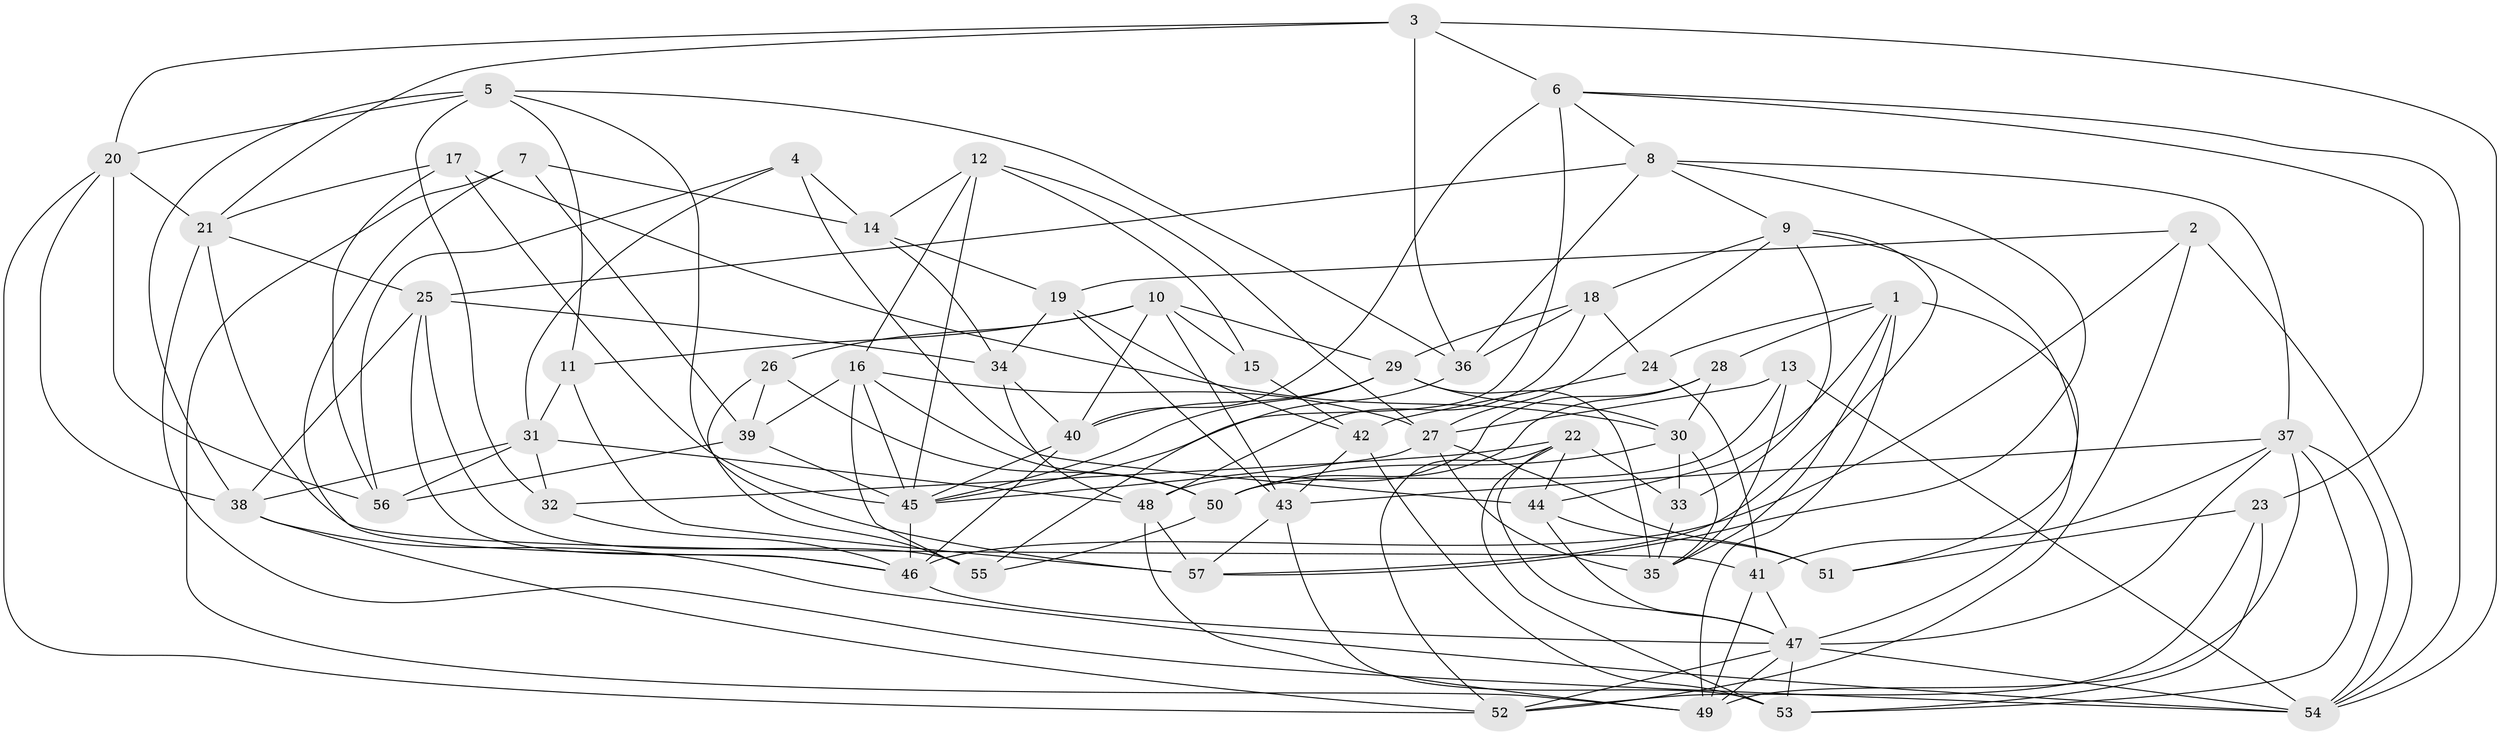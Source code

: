 // original degree distribution, {4: 1.0}
// Generated by graph-tools (version 1.1) at 2025/03/03/09/25 03:03:04]
// undirected, 57 vertices, 156 edges
graph export_dot {
graph [start="1"]
  node [color=gray90,style=filled];
  1;
  2;
  3;
  4;
  5;
  6;
  7;
  8;
  9;
  10;
  11;
  12;
  13;
  14;
  15;
  16;
  17;
  18;
  19;
  20;
  21;
  22;
  23;
  24;
  25;
  26;
  27;
  28;
  29;
  30;
  31;
  32;
  33;
  34;
  35;
  36;
  37;
  38;
  39;
  40;
  41;
  42;
  43;
  44;
  45;
  46;
  47;
  48;
  49;
  50;
  51;
  52;
  53;
  54;
  55;
  56;
  57;
  1 -- 24 [weight=1.0];
  1 -- 28 [weight=1.0];
  1 -- 35 [weight=1.0];
  1 -- 44 [weight=1.0];
  1 -- 47 [weight=1.0];
  1 -- 49 [weight=1.0];
  2 -- 19 [weight=1.0];
  2 -- 46 [weight=1.0];
  2 -- 52 [weight=1.0];
  2 -- 54 [weight=1.0];
  3 -- 6 [weight=1.0];
  3 -- 20 [weight=1.0];
  3 -- 21 [weight=1.0];
  3 -- 36 [weight=2.0];
  3 -- 54 [weight=1.0];
  4 -- 14 [weight=1.0];
  4 -- 31 [weight=1.0];
  4 -- 44 [weight=1.0];
  4 -- 56 [weight=1.0];
  5 -- 11 [weight=1.0];
  5 -- 20 [weight=1.0];
  5 -- 32 [weight=1.0];
  5 -- 36 [weight=1.0];
  5 -- 38 [weight=1.0];
  5 -- 57 [weight=1.0];
  6 -- 8 [weight=1.0];
  6 -- 23 [weight=1.0];
  6 -- 40 [weight=1.0];
  6 -- 45 [weight=1.0];
  6 -- 54 [weight=1.0];
  7 -- 14 [weight=1.0];
  7 -- 39 [weight=1.0];
  7 -- 46 [weight=1.0];
  7 -- 49 [weight=1.0];
  8 -- 9 [weight=1.0];
  8 -- 25 [weight=1.0];
  8 -- 36 [weight=1.0];
  8 -- 37 [weight=1.0];
  8 -- 57 [weight=1.0];
  9 -- 18 [weight=1.0];
  9 -- 27 [weight=1.0];
  9 -- 33 [weight=1.0];
  9 -- 51 [weight=1.0];
  9 -- 57 [weight=1.0];
  10 -- 11 [weight=1.0];
  10 -- 15 [weight=1.0];
  10 -- 26 [weight=1.0];
  10 -- 29 [weight=1.0];
  10 -- 40 [weight=1.0];
  10 -- 43 [weight=1.0];
  11 -- 31 [weight=1.0];
  11 -- 57 [weight=1.0];
  12 -- 14 [weight=2.0];
  12 -- 15 [weight=1.0];
  12 -- 16 [weight=1.0];
  12 -- 27 [weight=1.0];
  12 -- 45 [weight=1.0];
  13 -- 27 [weight=1.0];
  13 -- 35 [weight=1.0];
  13 -- 50 [weight=1.0];
  13 -- 54 [weight=1.0];
  14 -- 19 [weight=1.0];
  14 -- 34 [weight=1.0];
  15 -- 42 [weight=2.0];
  16 -- 27 [weight=1.0];
  16 -- 39 [weight=1.0];
  16 -- 45 [weight=1.0];
  16 -- 50 [weight=1.0];
  16 -- 55 [weight=1.0];
  17 -- 21 [weight=1.0];
  17 -- 30 [weight=1.0];
  17 -- 45 [weight=1.0];
  17 -- 56 [weight=1.0];
  18 -- 24 [weight=1.0];
  18 -- 29 [weight=1.0];
  18 -- 36 [weight=2.0];
  18 -- 48 [weight=1.0];
  19 -- 34 [weight=2.0];
  19 -- 42 [weight=1.0];
  19 -- 43 [weight=1.0];
  20 -- 21 [weight=1.0];
  20 -- 38 [weight=1.0];
  20 -- 52 [weight=1.0];
  20 -- 56 [weight=1.0];
  21 -- 25 [weight=1.0];
  21 -- 41 [weight=1.0];
  21 -- 54 [weight=1.0];
  22 -- 32 [weight=1.0];
  22 -- 33 [weight=1.0];
  22 -- 44 [weight=1.0];
  22 -- 47 [weight=1.0];
  22 -- 52 [weight=1.0];
  22 -- 53 [weight=1.0];
  23 -- 51 [weight=1.0];
  23 -- 52 [weight=1.0];
  23 -- 53 [weight=1.0];
  24 -- 41 [weight=1.0];
  24 -- 42 [weight=1.0];
  25 -- 34 [weight=1.0];
  25 -- 38 [weight=1.0];
  25 -- 46 [weight=1.0];
  25 -- 55 [weight=1.0];
  26 -- 39 [weight=1.0];
  26 -- 50 [weight=1.0];
  26 -- 55 [weight=1.0];
  27 -- 35 [weight=1.0];
  27 -- 45 [weight=1.0];
  27 -- 51 [weight=2.0];
  28 -- 30 [weight=1.0];
  28 -- 48 [weight=1.0];
  28 -- 50 [weight=1.0];
  29 -- 30 [weight=1.0];
  29 -- 35 [weight=1.0];
  29 -- 40 [weight=1.0];
  29 -- 45 [weight=1.0];
  30 -- 33 [weight=1.0];
  30 -- 35 [weight=1.0];
  30 -- 50 [weight=1.0];
  31 -- 32 [weight=1.0];
  31 -- 38 [weight=1.0];
  31 -- 48 [weight=1.0];
  31 -- 56 [weight=1.0];
  32 -- 46 [weight=1.0];
  33 -- 35 [weight=1.0];
  34 -- 40 [weight=1.0];
  34 -- 48 [weight=1.0];
  36 -- 55 [weight=2.0];
  37 -- 41 [weight=1.0];
  37 -- 43 [weight=1.0];
  37 -- 47 [weight=1.0];
  37 -- 49 [weight=2.0];
  37 -- 53 [weight=1.0];
  37 -- 54 [weight=1.0];
  38 -- 52 [weight=1.0];
  38 -- 54 [weight=1.0];
  39 -- 45 [weight=1.0];
  39 -- 56 [weight=2.0];
  40 -- 45 [weight=1.0];
  40 -- 46 [weight=1.0];
  41 -- 47 [weight=1.0];
  41 -- 49 [weight=2.0];
  42 -- 43 [weight=1.0];
  42 -- 53 [weight=1.0];
  43 -- 53 [weight=1.0];
  43 -- 57 [weight=1.0];
  44 -- 47 [weight=1.0];
  44 -- 51 [weight=2.0];
  45 -- 46 [weight=2.0];
  46 -- 47 [weight=1.0];
  47 -- 49 [weight=1.0];
  47 -- 52 [weight=1.0];
  47 -- 53 [weight=1.0];
  47 -- 54 [weight=1.0];
  48 -- 49 [weight=1.0];
  48 -- 57 [weight=1.0];
  50 -- 55 [weight=1.0];
}
